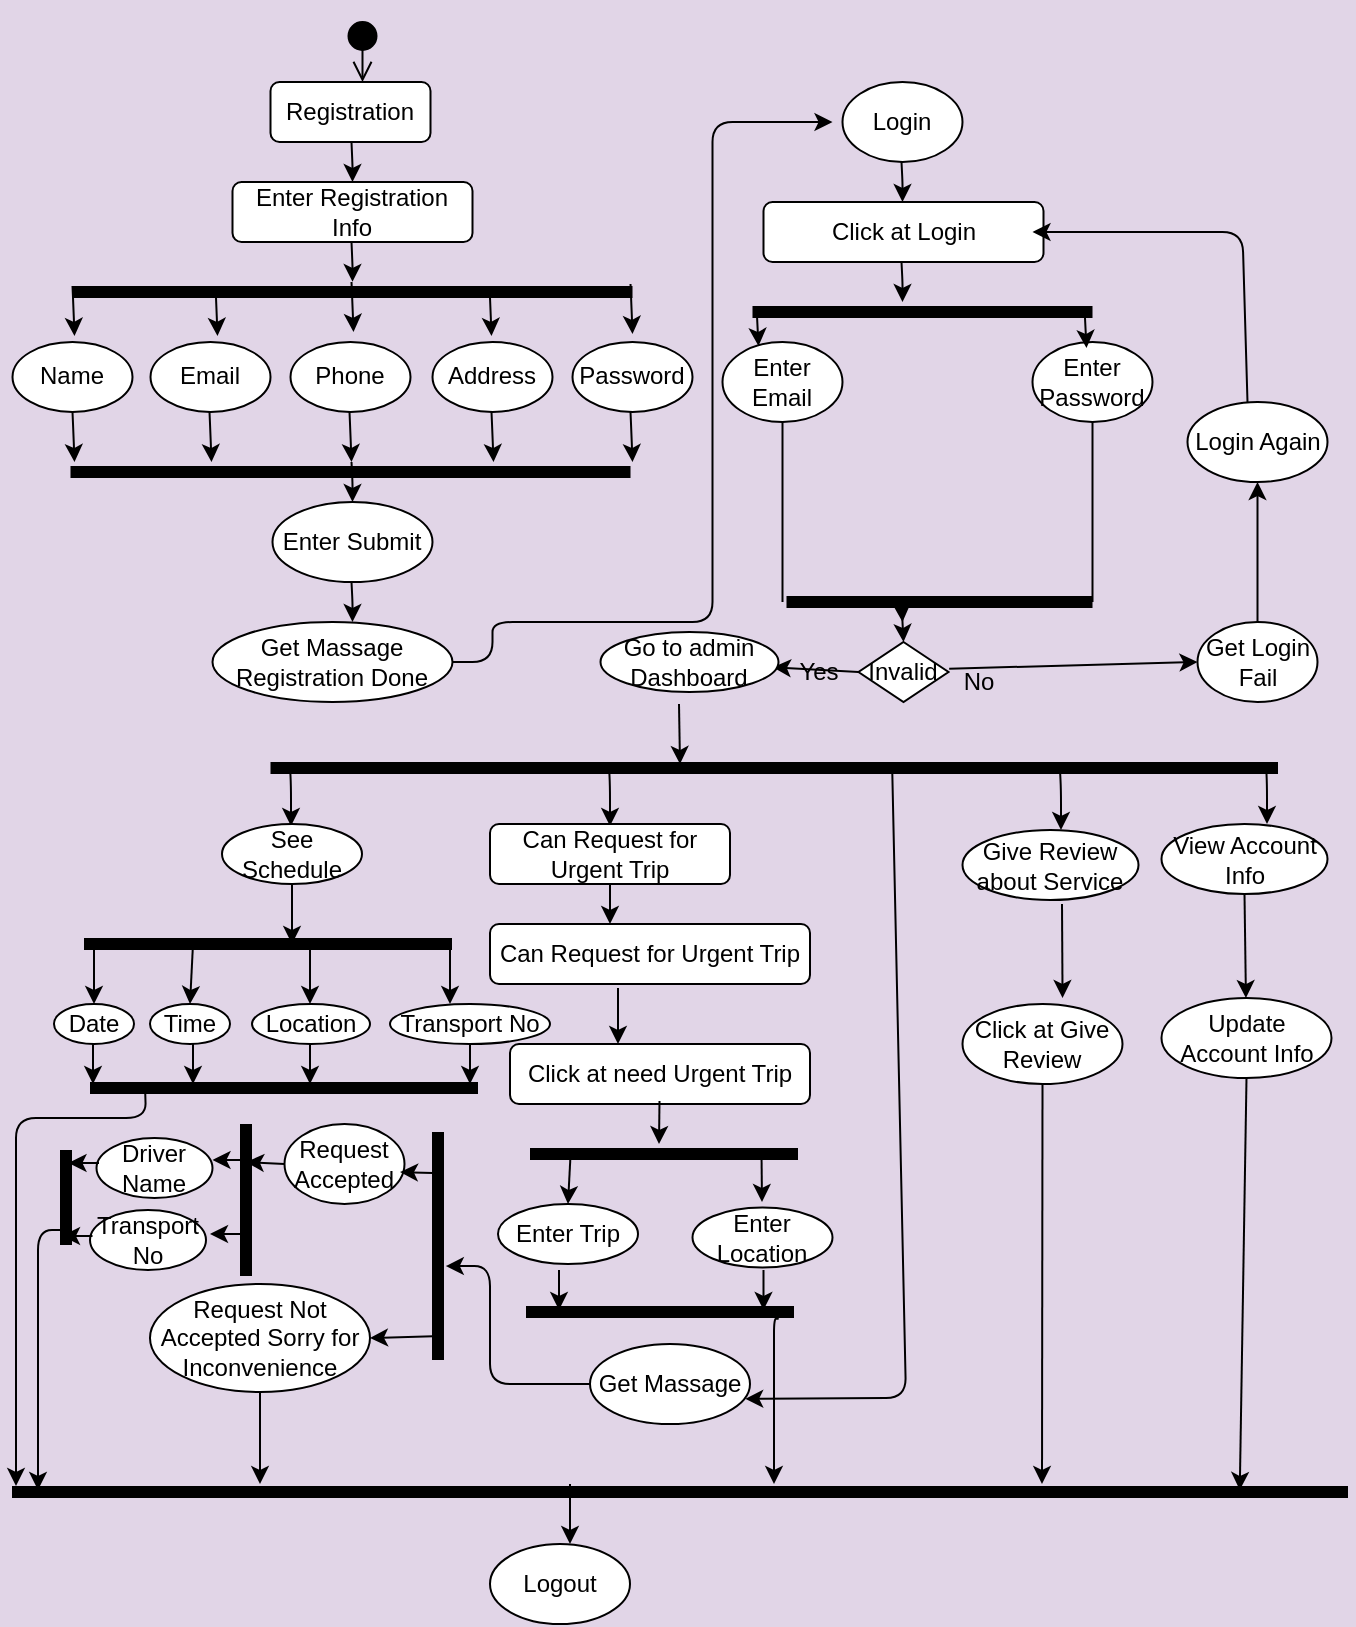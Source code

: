 <mxfile version="14.9.6" type="github">
  <diagram id="X3_P9kvmj5O2wAZmpsjR" name="Page-1">
    <mxGraphModel dx="1490" dy="613" grid="0" gridSize="10" guides="1" tooltips="1" connect="1" arrows="1" fold="1" page="1" pageScale="1" pageWidth="850" pageHeight="1100" background="#E1D5E7" math="0" shadow="0">
      <root>
        <mxCell id="0" />
        <mxCell id="1" parent="0" />
        <mxCell id="Pc33jDkhrPaaxwca0irE-56" value="" style="endArrow=classic;html=1;exitX=0.5;exitY=1;exitDx=0;exitDy=0;" parent="1" edge="1">
          <mxGeometry x="10" y="40" width="50" height="50" as="geometry">
            <mxPoint x="354.5" y="370" as="sourcePoint" />
            <mxPoint x="355" y="400" as="targetPoint" />
          </mxGeometry>
        </mxCell>
        <mxCell id="Pc33jDkhrPaaxwca0irE-58" value="" style="endArrow=classic;html=1;" parent="1" edge="1">
          <mxGeometry x="58.5" y="39" width="50" height="50" as="geometry">
            <mxPoint x="648" y="400" as="sourcePoint" />
            <mxPoint x="648.5" y="430" as="targetPoint" />
            <Array as="points">
              <mxPoint x="648.5" y="410" />
            </Array>
          </mxGeometry>
        </mxCell>
        <mxCell id="Pc33jDkhrPaaxwca0irE-59" value="" style="endArrow=classic;html=1;" parent="1" edge="1">
          <mxGeometry x="10" y="40" width="50" height="50" as="geometry">
            <mxPoint x="160" y="401" as="sourcePoint" />
            <mxPoint x="160.5" y="431" as="targetPoint" />
            <Array as="points">
              <mxPoint x="160.5" y="411" />
            </Array>
          </mxGeometry>
        </mxCell>
        <mxCell id="Pc33jDkhrPaaxwca0irE-60" value="" style="endArrow=classic;html=1;" parent="1" edge="1">
          <mxGeometry x="10" y="40" width="50" height="50" as="geometry">
            <mxPoint x="319.5" y="401" as="sourcePoint" />
            <mxPoint x="320" y="431" as="targetPoint" />
            <Array as="points">
              <mxPoint x="320" y="411" />
            </Array>
          </mxGeometry>
        </mxCell>
        <mxCell id="Pc33jDkhrPaaxwca0irE-61" value="" style="endArrow=classic;html=1;" parent="1" edge="1">
          <mxGeometry x="100" y="43" width="50" height="50" as="geometry">
            <mxPoint x="545" y="403" as="sourcePoint" />
            <mxPoint x="545.5" y="433" as="targetPoint" />
            <Array as="points">
              <mxPoint x="545.5" y="413" />
            </Array>
          </mxGeometry>
        </mxCell>
        <mxCell id="Pc33jDkhrPaaxwca0irE-62" value="See Schedule" style="ellipse;whiteSpace=wrap;html=1;" parent="1" vertex="1">
          <mxGeometry x="126" y="430" width="70" height="30" as="geometry" />
        </mxCell>
        <mxCell id="Pc33jDkhrPaaxwca0irE-63" value="Can Request for Urgent Trip" style="rounded=1;whiteSpace=wrap;html=1;" parent="1" vertex="1">
          <mxGeometry x="260" y="430" width="120" height="30" as="geometry" />
        </mxCell>
        <mxCell id="Pc33jDkhrPaaxwca0irE-64" value="Give Review about Service" style="ellipse;whiteSpace=wrap;html=1;" parent="1" vertex="1">
          <mxGeometry x="496.25" y="433" width="88" height="35" as="geometry" />
        </mxCell>
        <mxCell id="Pc33jDkhrPaaxwca0irE-65" value="View Account Info" style="ellipse;whiteSpace=wrap;html=1;" parent="1" vertex="1">
          <mxGeometry x="595.75" y="430" width="83" height="35" as="geometry" />
        </mxCell>
        <mxCell id="Pc33jDkhrPaaxwca0irE-66" value="" style="endArrow=classic;html=1;exitX=0.5;exitY=1;exitDx=0;exitDy=0;" parent="1" source="Pc33jDkhrPaaxwca0irE-62" edge="1">
          <mxGeometry x="10" y="40" width="50" height="50" as="geometry">
            <mxPoint x="390" y="570" as="sourcePoint" />
            <mxPoint x="161" y="490" as="targetPoint" />
          </mxGeometry>
        </mxCell>
        <mxCell id="Pc33jDkhrPaaxwca0irE-68" value="Date" style="ellipse;whiteSpace=wrap;html=1;" parent="1" vertex="1">
          <mxGeometry x="42" y="520" width="40" height="20" as="geometry" />
        </mxCell>
        <mxCell id="Pc33jDkhrPaaxwca0irE-69" value="" style="endArrow=classic;html=1;" parent="1" edge="1">
          <mxGeometry x="10" y="40" width="50" height="50" as="geometry">
            <mxPoint x="62" y="490" as="sourcePoint" />
            <mxPoint x="62" y="520" as="targetPoint" />
          </mxGeometry>
        </mxCell>
        <mxCell id="Pc33jDkhrPaaxwca0irE-70" value="" style="endArrow=classic;html=1;" parent="1" edge="1">
          <mxGeometry x="10" y="40" width="50" height="50" as="geometry">
            <mxPoint x="240" y="490" as="sourcePoint" />
            <mxPoint x="240" y="520" as="targetPoint" />
          </mxGeometry>
        </mxCell>
        <mxCell id="Pc33jDkhrPaaxwca0irE-71" value="Transport No" style="ellipse;whiteSpace=wrap;html=1;" parent="1" vertex="1">
          <mxGeometry x="210" y="520" width="80" height="20" as="geometry" />
        </mxCell>
        <mxCell id="Pc33jDkhrPaaxwca0irE-72" value="" style="endArrow=classic;html=1;" parent="1" edge="1">
          <mxGeometry x="10" y="40" width="50" height="50" as="geometry">
            <mxPoint x="170" y="490" as="sourcePoint" />
            <mxPoint x="170" y="520" as="targetPoint" />
          </mxGeometry>
        </mxCell>
        <mxCell id="Pc33jDkhrPaaxwca0irE-73" value="" style="endArrow=classic;html=1;entryX=0.5;entryY=0;entryDx=0;entryDy=0;" parent="1" target="Pc33jDkhrPaaxwca0irE-74" edge="1">
          <mxGeometry x="10" y="40" width="50" height="50" as="geometry">
            <mxPoint x="111.5" y="490" as="sourcePoint" />
            <mxPoint x="112" y="510" as="targetPoint" />
          </mxGeometry>
        </mxCell>
        <mxCell id="Pc33jDkhrPaaxwca0irE-74" value="Time" style="ellipse;whiteSpace=wrap;html=1;" parent="1" vertex="1">
          <mxGeometry x="90" y="520" width="40" height="20" as="geometry" />
        </mxCell>
        <mxCell id="Pc33jDkhrPaaxwca0irE-75" value="Location" style="ellipse;whiteSpace=wrap;html=1;" parent="1" vertex="1">
          <mxGeometry x="141" y="520" width="59" height="20" as="geometry" />
        </mxCell>
        <mxCell id="Pc33jDkhrPaaxwca0irE-79" value="" style="endArrow=classic;html=1;exitX=0.5;exitY=1;exitDx=0;exitDy=0;" parent="1" source="Pc33jDkhrPaaxwca0irE-71" edge="1">
          <mxGeometry x="10" y="40" width="50" height="50" as="geometry">
            <mxPoint x="410" y="640" as="sourcePoint" />
            <mxPoint x="250" y="560" as="targetPoint" />
          </mxGeometry>
        </mxCell>
        <mxCell id="Pc33jDkhrPaaxwca0irE-80" value="" style="endArrow=classic;html=1;exitX=0.5;exitY=1;exitDx=0;exitDy=0;" parent="1" edge="1">
          <mxGeometry x="10" y="40" width="50" height="50" as="geometry">
            <mxPoint x="170" y="540" as="sourcePoint" />
            <mxPoint x="170" y="560" as="targetPoint" />
          </mxGeometry>
        </mxCell>
        <mxCell id="Pc33jDkhrPaaxwca0irE-81" value="" style="endArrow=classic;html=1;exitX=0.5;exitY=1;exitDx=0;exitDy=0;" parent="1" edge="1">
          <mxGeometry x="10" y="40" width="50" height="50" as="geometry">
            <mxPoint x="111.5" y="540" as="sourcePoint" />
            <mxPoint x="111.5" y="560" as="targetPoint" />
          </mxGeometry>
        </mxCell>
        <mxCell id="Pc33jDkhrPaaxwca0irE-82" value="" style="endArrow=classic;html=1;exitX=0.5;exitY=1;exitDx=0;exitDy=0;" parent="1" edge="1">
          <mxGeometry x="10" y="40" width="50" height="50" as="geometry">
            <mxPoint x="61.5" y="540" as="sourcePoint" />
            <mxPoint x="61.5" y="560" as="targetPoint" />
          </mxGeometry>
        </mxCell>
        <mxCell id="Pc33jDkhrPaaxwca0irE-84" value="Driver Name" style="ellipse;whiteSpace=wrap;html=1;" parent="1" vertex="1">
          <mxGeometry x="63.25" y="587" width="58" height="30" as="geometry" />
        </mxCell>
        <mxCell id="Pc33jDkhrPaaxwca0irE-87" value="Transport No" style="ellipse;whiteSpace=wrap;html=1;" parent="1" vertex="1">
          <mxGeometry x="60" y="623" width="58" height="30" as="geometry" />
        </mxCell>
        <mxCell id="Pc33jDkhrPaaxwca0irE-89" value="Request Accepted" style="ellipse;whiteSpace=wrap;html=1;" parent="1" vertex="1">
          <mxGeometry x="157.25" y="580" width="60" height="40" as="geometry" />
        </mxCell>
        <mxCell id="Pc33jDkhrPaaxwca0irE-91" value="Request Not Accepted Sorry for Inconvenience" style="ellipse;whiteSpace=wrap;html=1;" parent="1" vertex="1">
          <mxGeometry x="90" y="660" width="110" height="54" as="geometry" />
        </mxCell>
        <mxCell id="Pc33jDkhrPaaxwca0irE-93" value="Get Massage" style="ellipse;whiteSpace=wrap;html=1;" parent="1" vertex="1">
          <mxGeometry x="310" y="690" width="80" height="40" as="geometry" />
        </mxCell>
        <mxCell id="Pc33jDkhrPaaxwca0irE-94" value="" style="endArrow=classic;html=1;exitX=0.5;exitY=1;exitDx=0;exitDy=0;" parent="1" source="Pc33jDkhrPaaxwca0irE-63" edge="1">
          <mxGeometry x="10" y="40" width="50" height="50" as="geometry">
            <mxPoint x="390" y="630" as="sourcePoint" />
            <mxPoint x="320" y="480" as="targetPoint" />
          </mxGeometry>
        </mxCell>
        <mxCell id="Pc33jDkhrPaaxwca0irE-95" value="Can Request for Urgent Trip" style="rounded=1;whiteSpace=wrap;html=1;" parent="1" vertex="1">
          <mxGeometry x="260" y="480" width="160" height="30" as="geometry" />
        </mxCell>
        <mxCell id="Pc33jDkhrPaaxwca0irE-96" value="" style="endArrow=classic;html=1;exitX=0.4;exitY=1.067;exitDx=0;exitDy=0;exitPerimeter=0;" parent="1" source="Pc33jDkhrPaaxwca0irE-95" edge="1">
          <mxGeometry x="10" y="40" width="50" height="50" as="geometry">
            <mxPoint x="390" y="630" as="sourcePoint" />
            <mxPoint x="324" y="540" as="targetPoint" />
          </mxGeometry>
        </mxCell>
        <mxCell id="Pc33jDkhrPaaxwca0irE-97" value="Click at need Urgent Trip" style="rounded=1;whiteSpace=wrap;html=1;" parent="1" vertex="1">
          <mxGeometry x="270" y="540" width="150" height="30" as="geometry" />
        </mxCell>
        <mxCell id="Pc33jDkhrPaaxwca0irE-98" value="" style="endArrow=classic;html=1;exitX=0.152;exitY=0.34;exitDx=0;exitDy=0;exitPerimeter=0;entryX=0.5;entryY=0;entryDx=0;entryDy=0;entryPerimeter=0;" parent="1" source="4SU39Uo8vmkIryljVOBP-79" edge="1" target="Pc33jDkhrPaaxwca0irE-100">
          <mxGeometry x="10" y="40" width="50" height="50" as="geometry">
            <mxPoint x="390" y="630" as="sourcePoint" />
            <mxPoint x="299" y="614" as="targetPoint" />
          </mxGeometry>
        </mxCell>
        <mxCell id="Pc33jDkhrPaaxwca0irE-99" value="" style="endArrow=classic;html=1;exitX=0.153;exitY=1.067;exitDx=0;exitDy=0;exitPerimeter=0;" parent="1" edge="1">
          <mxGeometry x="6.75" y="64" width="50" height="50" as="geometry">
            <mxPoint x="395.75" y="594" as="sourcePoint" />
            <mxPoint x="396" y="619" as="targetPoint" />
          </mxGeometry>
        </mxCell>
        <mxCell id="Pc33jDkhrPaaxwca0irE-100" value="Enter Trip" style="ellipse;whiteSpace=wrap;html=1;" parent="1" vertex="1">
          <mxGeometry x="264" y="620" width="70" height="30" as="geometry" />
        </mxCell>
        <mxCell id="Pc33jDkhrPaaxwca0irE-101" value="Enter Location" style="ellipse;whiteSpace=wrap;html=1;" parent="1" vertex="1">
          <mxGeometry x="361.25" y="621.75" width="70" height="30" as="geometry" />
        </mxCell>
        <mxCell id="Pc33jDkhrPaaxwca0irE-103" value="" style="endArrow=classic;html=1;" parent="1" edge="1">
          <mxGeometry x="16.75" y="73" width="50" height="50" as="geometry">
            <mxPoint x="396.75" y="653" as="sourcePoint" />
            <mxPoint x="396.75" y="673" as="targetPoint" />
          </mxGeometry>
        </mxCell>
        <mxCell id="Pc33jDkhrPaaxwca0irE-104" value="" style="endArrow=classic;html=1;" parent="1" edge="1">
          <mxGeometry x="10" y="73" width="50" height="50" as="geometry">
            <mxPoint x="294.5" y="653" as="sourcePoint" />
            <mxPoint x="294.5" y="673" as="targetPoint" />
          </mxGeometry>
        </mxCell>
        <mxCell id="Pc33jDkhrPaaxwca0irE-105" value="" style="endArrow=classic;html=1;exitX=0.943;exitY=0.84;exitDx=0;exitDy=0;exitPerimeter=0;" parent="1" edge="1" source="4SU39Uo8vmkIryljVOBP-60">
          <mxGeometry x="10" y="40" width="50" height="50" as="geometry">
            <mxPoint x="354" y="640" as="sourcePoint" />
            <mxPoint x="402" y="760" as="targetPoint" />
            <Array as="points">
              <mxPoint x="402" y="677" />
              <mxPoint x="402" y="692" />
            </Array>
          </mxGeometry>
        </mxCell>
        <mxCell id="Pc33jDkhrPaaxwca0irE-106" value="" style="endArrow=classic;html=1;" parent="1" edge="1">
          <mxGeometry x="96.0" y="46" width="50" height="50" as="geometry">
            <mxPoint x="546" y="470" as="sourcePoint" />
            <mxPoint x="546.27" y="517" as="targetPoint" />
          </mxGeometry>
        </mxCell>
        <mxCell id="Pc33jDkhrPaaxwca0irE-107" value="Click at Give Review" style="ellipse;whiteSpace=wrap;html=1;" parent="1" vertex="1">
          <mxGeometry x="496.25" y="520" width="80" height="40" as="geometry" />
        </mxCell>
        <mxCell id="Pc33jDkhrPaaxwca0irE-108" value="" style="endArrow=classic;html=1;exitX=0.5;exitY=1;exitDx=0;exitDy=0;" parent="1" source="Pc33jDkhrPaaxwca0irE-65" target="Pc33jDkhrPaaxwca0irE-109" edge="1">
          <mxGeometry x="10" y="40" width="50" height="50" as="geometry">
            <mxPoint x="390" y="620" as="sourcePoint" />
            <mxPoint x="600" y="560" as="targetPoint" />
          </mxGeometry>
        </mxCell>
        <mxCell id="Pc33jDkhrPaaxwca0irE-109" value="Update Account Info" style="ellipse;whiteSpace=wrap;html=1;" parent="1" vertex="1">
          <mxGeometry x="595.75" y="517" width="85" height="40" as="geometry" />
        </mxCell>
        <mxCell id="Pc33jDkhrPaaxwca0irE-113" value="" style="endArrow=classic;html=1;" parent="1" edge="1">
          <mxGeometry x="10" y="40" width="50" height="50" as="geometry">
            <mxPoint x="300" y="760" as="sourcePoint" />
            <mxPoint x="300" y="790" as="targetPoint" />
          </mxGeometry>
        </mxCell>
        <mxCell id="Pc33jDkhrPaaxwca0irE-114" value="Logout" style="ellipse;whiteSpace=wrap;html=1;" parent="1" vertex="1">
          <mxGeometry x="260" y="790" width="70" height="40" as="geometry" />
        </mxCell>
        <mxCell id="bTwqP_sagjMZxLhYl7U9-2" value="" style="endArrow=classic;html=1;exitX=0.5;exitY=1;exitDx=0;exitDy=0;" parent="1" source="Pc33jDkhrPaaxwca0irE-91" edge="1">
          <mxGeometry x="10" y="40" width="50" height="50" as="geometry">
            <mxPoint x="433" y="657" as="sourcePoint" />
            <mxPoint x="145" y="760" as="targetPoint" />
          </mxGeometry>
        </mxCell>
        <mxCell id="bTwqP_sagjMZxLhYl7U9-4" value="" style="endArrow=classic;html=1;" parent="1" edge="1">
          <mxGeometry x="10" y="40" width="50" height="50" as="geometry">
            <mxPoint x="48" y="633" as="sourcePoint" />
            <mxPoint x="34" y="763" as="targetPoint" />
            <Array as="points">
              <mxPoint x="34" y="633" />
            </Array>
          </mxGeometry>
        </mxCell>
        <mxCell id="bTwqP_sagjMZxLhYl7U9-6" value="" style="endArrow=classic;html=1;exitX=0.5;exitY=1;exitDx=0;exitDy=0;" parent="1" source="Pc33jDkhrPaaxwca0irE-107" edge="1">
          <mxGeometry x="10" y="40" width="50" height="50" as="geometry">
            <mxPoint x="155" y="404" as="sourcePoint" />
            <mxPoint x="536" y="760" as="targetPoint" />
          </mxGeometry>
        </mxCell>
        <mxCell id="4SU39Uo8vmkIryljVOBP-3" value="" style="endArrow=classic;html=1;" edge="1" parent="1">
          <mxGeometry x="21.25" y="39" width="50" height="50" as="geometry">
            <mxPoint x="190.75" y="249" as="sourcePoint" />
            <mxPoint x="191.25" y="269" as="targetPoint" />
            <Array as="points">
              <mxPoint x="191.25" y="259" />
            </Array>
          </mxGeometry>
        </mxCell>
        <mxCell id="4SU39Uo8vmkIryljVOBP-4" value="Get Massage Registration Done" style="ellipse;whiteSpace=wrap;html=1;" vertex="1" parent="1">
          <mxGeometry x="121.25" y="329" width="120" height="40" as="geometry" />
        </mxCell>
        <mxCell id="4SU39Uo8vmkIryljVOBP-5" value="" style="endArrow=classic;html=1;" edge="1" parent="1">
          <mxGeometry x="21.25" y="29" width="50" height="50" as="geometry">
            <mxPoint x="190.75" y="309" as="sourcePoint" />
            <mxPoint x="191.25" y="329" as="targetPoint" />
            <Array as="points">
              <mxPoint x="191.25" y="319" />
            </Array>
          </mxGeometry>
        </mxCell>
        <mxCell id="4SU39Uo8vmkIryljVOBP-6" value="Enter Submit" style="ellipse;whiteSpace=wrap;html=1;" vertex="1" parent="1">
          <mxGeometry x="151.25" y="269" width="80" height="40" as="geometry" />
        </mxCell>
        <mxCell id="4SU39Uo8vmkIryljVOBP-7" value="" style="endArrow=classic;html=1;exitX=1;exitY=0.5;exitDx=0;exitDy=0;" edge="1" parent="1" source="4SU39Uo8vmkIryljVOBP-4">
          <mxGeometry x="21.25" y="59" width="50" height="50" as="geometry">
            <mxPoint x="251.25" y="339" as="sourcePoint" />
            <mxPoint x="431.25" y="79" as="targetPoint" />
            <Array as="points">
              <mxPoint x="261.25" y="349" />
              <mxPoint x="261.25" y="329" />
              <mxPoint x="371.25" y="329" />
              <mxPoint x="371.25" y="249" />
              <mxPoint x="371.25" y="79" />
            </Array>
          </mxGeometry>
        </mxCell>
        <mxCell id="4SU39Uo8vmkIryljVOBP-8" value="Login" style="ellipse;whiteSpace=wrap;html=1;" vertex="1" parent="1">
          <mxGeometry x="436.25" y="59" width="60" height="40" as="geometry" />
        </mxCell>
        <mxCell id="4SU39Uo8vmkIryljVOBP-9" value="" style="endArrow=classic;html=1;" edge="1" parent="1">
          <mxGeometry x="21.25" y="9" width="50" height="50" as="geometry">
            <mxPoint x="465.75" y="99" as="sourcePoint" />
            <mxPoint x="466.25" y="119" as="targetPoint" />
            <Array as="points">
              <mxPoint x="466.25" y="109" />
            </Array>
          </mxGeometry>
        </mxCell>
        <mxCell id="4SU39Uo8vmkIryljVOBP-10" value="Click at Login" style="rounded=1;whiteSpace=wrap;html=1;" vertex="1" parent="1">
          <mxGeometry x="396.75" y="119" width="140" height="30" as="geometry" />
        </mxCell>
        <mxCell id="4SU39Uo8vmkIryljVOBP-11" value="" style="endArrow=classic;html=1;" edge="1" parent="1">
          <mxGeometry x="21.25" y="-1" width="50" height="50" as="geometry">
            <mxPoint x="465.75" y="149" as="sourcePoint" />
            <mxPoint x="466.25" y="169" as="targetPoint" />
            <Array as="points">
              <mxPoint x="466.25" y="159" />
            </Array>
          </mxGeometry>
        </mxCell>
        <mxCell id="4SU39Uo8vmkIryljVOBP-12" value="Enter Email" style="ellipse;whiteSpace=wrap;html=1;" vertex="1" parent="1">
          <mxGeometry x="376.25" y="189" width="60" height="40" as="geometry" />
        </mxCell>
        <mxCell id="4SU39Uo8vmkIryljVOBP-13" value="Enter Password" style="ellipse;whiteSpace=wrap;html=1;" vertex="1" parent="1">
          <mxGeometry x="531.25" y="189" width="60" height="40" as="geometry" />
        </mxCell>
        <mxCell id="4SU39Uo8vmkIryljVOBP-14" value="" style="endArrow=classic;html=1;" edge="1" parent="1">
          <mxGeometry x="47.25" y="-8" width="50" height="50" as="geometry">
            <mxPoint x="557.25" y="172" as="sourcePoint" />
            <mxPoint x="558.25" y="192" as="targetPoint" />
            <Array as="points">
              <mxPoint x="557.75" y="182" />
            </Array>
          </mxGeometry>
        </mxCell>
        <mxCell id="4SU39Uo8vmkIryljVOBP-15" value="" style="endArrow=none;html=1;entryX=0.5;entryY=1;entryDx=0;entryDy=0;" edge="1" parent="1" target="4SU39Uo8vmkIryljVOBP-12">
          <mxGeometry x="21.25" y="59" width="50" height="50" as="geometry">
            <mxPoint x="406.25" y="319" as="sourcePoint" />
            <mxPoint x="451.25" y="269" as="targetPoint" />
          </mxGeometry>
        </mxCell>
        <mxCell id="4SU39Uo8vmkIryljVOBP-16" value="" style="endArrow=none;html=1;entryX=0.5;entryY=1;entryDx=0;entryDy=0;" edge="1" parent="1" target="4SU39Uo8vmkIryljVOBP-13">
          <mxGeometry x="21.25" y="59" width="50" height="50" as="geometry">
            <mxPoint x="561.25" y="319" as="sourcePoint" />
            <mxPoint x="451.25" y="269" as="targetPoint" />
          </mxGeometry>
        </mxCell>
        <mxCell id="4SU39Uo8vmkIryljVOBP-17" value="" style="endArrow=classic;html=1;" edge="1" parent="1">
          <mxGeometry x="21.25" y="59" width="50" height="50" as="geometry">
            <mxPoint x="465.75" y="319" as="sourcePoint" />
            <mxPoint x="466.25" y="329" as="targetPoint" />
            <Array as="points">
              <mxPoint x="466.25" y="329" />
            </Array>
          </mxGeometry>
        </mxCell>
        <mxCell id="4SU39Uo8vmkIryljVOBP-18" value="Invalid" style="rhombus;whiteSpace=wrap;html=1;" vertex="1" parent="1">
          <mxGeometry x="444.25" y="339" width="45" height="30" as="geometry" />
        </mxCell>
        <mxCell id="4SU39Uo8vmkIryljVOBP-19" value="" style="endArrow=classic;html=1;exitX=0;exitY=0.5;exitDx=0;exitDy=0;entryX=-0.07;entryY=0.38;entryDx=0;entryDy=0;entryPerimeter=0;" edge="1" parent="1" source="4SU39Uo8vmkIryljVOBP-18" target="4SU39Uo8vmkIryljVOBP-21">
          <mxGeometry x="21.25" y="59" width="50" height="50" as="geometry">
            <mxPoint x="401.25" y="419" as="sourcePoint" />
            <mxPoint x="411.25" y="369" as="targetPoint" />
          </mxGeometry>
        </mxCell>
        <mxCell id="4SU39Uo8vmkIryljVOBP-20" value="Go to admin Dashboard" style="ellipse;whiteSpace=wrap;html=1;" vertex="1" parent="1">
          <mxGeometry x="315.25" y="334" width="89" height="30" as="geometry" />
        </mxCell>
        <mxCell id="4SU39Uo8vmkIryljVOBP-21" value="Yes" style="text;html=1;align=center;verticalAlign=middle;resizable=0;points=[];autosize=1;strokeColor=none;" vertex="1" parent="1">
          <mxGeometry x="404.25" y="344" width="40" height="20" as="geometry" />
        </mxCell>
        <mxCell id="4SU39Uo8vmkIryljVOBP-22" value="No" style="text;html=1;align=center;verticalAlign=middle;resizable=0;points=[];autosize=1;strokeColor=none;" vertex="1" parent="1">
          <mxGeometry x="489.25" y="349" width="30" height="20" as="geometry" />
        </mxCell>
        <mxCell id="4SU39Uo8vmkIryljVOBP-23" value="Get Login Fail" style="ellipse;whiteSpace=wrap;html=1;" vertex="1" parent="1">
          <mxGeometry x="613.75" y="329" width="60" height="40" as="geometry" />
        </mxCell>
        <mxCell id="4SU39Uo8vmkIryljVOBP-24" value="" style="endArrow=classic;html=1;entryX=0;entryY=0.5;entryDx=0;entryDy=0;exitX=0.011;exitY=0.167;exitDx=0;exitDy=0;exitPerimeter=0;" edge="1" parent="1" source="4SU39Uo8vmkIryljVOBP-22" target="4SU39Uo8vmkIryljVOBP-23">
          <mxGeometry x="21.25" y="51" width="50" height="50" as="geometry">
            <mxPoint x="488.25" y="361" as="sourcePoint" />
            <mxPoint x="581.25" y="361" as="targetPoint" />
          </mxGeometry>
        </mxCell>
        <mxCell id="4SU39Uo8vmkIryljVOBP-25" value="" style="endArrow=classic;html=1;exitX=0.5;exitY=0;exitDx=0;exitDy=0;" edge="1" parent="1">
          <mxGeometry x="16.25" y="59" width="50" height="50" as="geometry">
            <mxPoint x="638.75" y="219" as="sourcePoint" />
            <mxPoint x="531.25" y="134" as="targetPoint" />
            <Array as="points">
              <mxPoint x="636.25" y="134" />
            </Array>
          </mxGeometry>
        </mxCell>
        <mxCell id="4SU39Uo8vmkIryljVOBP-26" value="Login Again" style="ellipse;whiteSpace=wrap;html=1;" vertex="1" parent="1">
          <mxGeometry x="608.75" y="219" width="70" height="40" as="geometry" />
        </mxCell>
        <mxCell id="4SU39Uo8vmkIryljVOBP-27" value="" style="endArrow=classic;html=1;exitX=0.5;exitY=0;exitDx=0;exitDy=0;entryX=0.5;entryY=1;entryDx=0;entryDy=0;" edge="1" parent="1" source="4SU39Uo8vmkIryljVOBP-23" target="4SU39Uo8vmkIryljVOBP-26">
          <mxGeometry x="21.25" y="59" width="50" height="50" as="geometry">
            <mxPoint x="401.25" y="419" as="sourcePoint" />
            <mxPoint x="451.25" y="369" as="targetPoint" />
          </mxGeometry>
        </mxCell>
        <mxCell id="4SU39Uo8vmkIryljVOBP-28" value="Registration" style="rounded=1;whiteSpace=wrap;html=1;" vertex="1" parent="1">
          <mxGeometry x="150.25" y="59" width="80" height="30" as="geometry" />
        </mxCell>
        <mxCell id="4SU39Uo8vmkIryljVOBP-29" value="Enter Registration Info" style="rounded=1;whiteSpace=wrap;html=1;" vertex="1" parent="1">
          <mxGeometry x="131.25" y="109" width="120" height="30" as="geometry" />
        </mxCell>
        <mxCell id="4SU39Uo8vmkIryljVOBP-30" value="" style="endArrow=classic;html=1;" edge="1" parent="1">
          <mxGeometry x="21.25" y="54.142" width="50" height="58.294" as="geometry">
            <mxPoint x="190.75" y="89.118" as="sourcePoint" />
            <mxPoint x="191.25" y="109" as="targetPoint" />
            <Array as="points">
              <mxPoint x="191.25" y="100.777" />
            </Array>
          </mxGeometry>
        </mxCell>
        <mxCell id="4SU39Uo8vmkIryljVOBP-31" value="" style="endArrow=classic;html=1;" edge="1" parent="1">
          <mxGeometry x="21.25" y="34.072" width="50" height="58.294" as="geometry">
            <mxPoint x="190.75" y="139.001" as="sourcePoint" />
            <mxPoint x="191.25" y="158.93" as="targetPoint" />
            <Array as="points">
              <mxPoint x="191.25" y="150.66" />
            </Array>
          </mxGeometry>
        </mxCell>
        <mxCell id="4SU39Uo8vmkIryljVOBP-32" value="Name" style="ellipse;whiteSpace=wrap;html=1;" vertex="1" parent="1">
          <mxGeometry x="21.25" y="189.004" width="60" height="34.976" as="geometry" />
        </mxCell>
        <mxCell id="4SU39Uo8vmkIryljVOBP-33" value="Email" style="ellipse;whiteSpace=wrap;html=1;" vertex="1" parent="1">
          <mxGeometry x="90.25" y="189.004" width="60" height="34.976" as="geometry" />
        </mxCell>
        <mxCell id="4SU39Uo8vmkIryljVOBP-34" value="Phone" style="ellipse;whiteSpace=wrap;html=1;" vertex="1" parent="1">
          <mxGeometry x="160.25" y="189.004" width="60" height="34.976" as="geometry" />
        </mxCell>
        <mxCell id="4SU39Uo8vmkIryljVOBP-35" value="Address" style="ellipse;whiteSpace=wrap;html=1;" vertex="1" parent="1">
          <mxGeometry x="231.25" y="189.004" width="60" height="34.976" as="geometry" />
        </mxCell>
        <mxCell id="4SU39Uo8vmkIryljVOBP-36" value="Password" style="ellipse;whiteSpace=wrap;html=1;" vertex="1" parent="1">
          <mxGeometry x="301.25" y="189.004" width="60" height="34.976" as="geometry" />
        </mxCell>
        <mxCell id="4SU39Uo8vmkIryljVOBP-37" value="" style="html=1;verticalAlign=bottom;startArrow=circle;startFill=1;endArrow=open;startSize=6;endSize=8;" edge="1" parent="1">
          <mxGeometry x="21.25" y="28" width="80" as="geometry">
            <mxPoint x="196.25" y="28" as="sourcePoint" />
            <mxPoint x="196.25" y="59" as="targetPoint" />
          </mxGeometry>
        </mxCell>
        <mxCell id="4SU39Uo8vmkIryljVOBP-38" value="" style="shape=line;html=1;strokeWidth=6;" vertex="1" parent="1">
          <mxGeometry x="51.25" y="159" width="280" height="10" as="geometry" />
        </mxCell>
        <mxCell id="4SU39Uo8vmkIryljVOBP-39" value="" style="endArrow=classic;html=1;" edge="1" parent="1">
          <mxGeometry x="21.25" y="21.092" width="50" height="58.294" as="geometry">
            <mxPoint x="51.25" y="160.997" as="sourcePoint" />
            <mxPoint x="52.25" y="185.95" as="targetPoint" />
            <Array as="points">
              <mxPoint x="51.75" y="172.656" />
            </Array>
          </mxGeometry>
        </mxCell>
        <mxCell id="4SU39Uo8vmkIryljVOBP-40" value="" style="endArrow=classic;html=1;" edge="1" parent="1">
          <mxGeometry x="92.75" y="21.092" width="50" height="58.294" as="geometry">
            <mxPoint x="122.75" y="160.997" as="sourcePoint" />
            <mxPoint x="123.75" y="185.95" as="targetPoint" />
            <Array as="points">
              <mxPoint x="123.25" y="172.656" />
            </Array>
          </mxGeometry>
        </mxCell>
        <mxCell id="4SU39Uo8vmkIryljVOBP-41" value="" style="endArrow=classic;html=1;" edge="1" parent="1">
          <mxGeometry x="160.75" y="19.092" width="50" height="58.294" as="geometry">
            <mxPoint x="190.75" y="158.997" as="sourcePoint" />
            <mxPoint x="191.75" y="183.95" as="targetPoint" />
            <Array as="points">
              <mxPoint x="191.25" y="170.656" />
            </Array>
          </mxGeometry>
        </mxCell>
        <mxCell id="4SU39Uo8vmkIryljVOBP-42" value="" style="endArrow=classic;html=1;" edge="1" parent="1">
          <mxGeometry x="229.75" y="21.092" width="50" height="58.294" as="geometry">
            <mxPoint x="259.75" y="160.997" as="sourcePoint" />
            <mxPoint x="260.75" y="185.95" as="targetPoint" />
            <Array as="points">
              <mxPoint x="260.25" y="172.656" />
            </Array>
          </mxGeometry>
        </mxCell>
        <mxCell id="4SU39Uo8vmkIryljVOBP-43" value="" style="endArrow=classic;html=1;" edge="1" parent="1">
          <mxGeometry x="300.25" y="20.092" width="50" height="58.294" as="geometry">
            <mxPoint x="330.25" y="159.997" as="sourcePoint" />
            <mxPoint x="331.25" y="184.95" as="targetPoint" />
            <Array as="points">
              <mxPoint x="330.75" y="171.656" />
            </Array>
          </mxGeometry>
        </mxCell>
        <mxCell id="4SU39Uo8vmkIryljVOBP-44" value="" style="endArrow=classic;html=1;" edge="1" parent="1">
          <mxGeometry x="21.25" y="84.072" width="50" height="58.294" as="geometry">
            <mxPoint x="51.25" y="223.977" as="sourcePoint" />
            <mxPoint x="52.25" y="249" as="targetPoint" />
            <Array as="points">
              <mxPoint x="51.75" y="235.636" />
            </Array>
          </mxGeometry>
        </mxCell>
        <mxCell id="4SU39Uo8vmkIryljVOBP-45" value="" style="endArrow=classic;html=1;" edge="1" parent="1">
          <mxGeometry x="89.75" y="84.072" width="50" height="58.294" as="geometry">
            <mxPoint x="119.75" y="223.977" as="sourcePoint" />
            <mxPoint x="120.75" y="249" as="targetPoint" />
            <Array as="points">
              <mxPoint x="120.25" y="235.636" />
            </Array>
          </mxGeometry>
        </mxCell>
        <mxCell id="4SU39Uo8vmkIryljVOBP-46" value="" style="endArrow=classic;html=1;" edge="1" parent="1">
          <mxGeometry x="159.75" y="84.072" width="50" height="58.294" as="geometry">
            <mxPoint x="189.75" y="223.977" as="sourcePoint" />
            <mxPoint x="190.75" y="249" as="targetPoint" />
            <Array as="points">
              <mxPoint x="190.25" y="235.636" />
            </Array>
          </mxGeometry>
        </mxCell>
        <mxCell id="4SU39Uo8vmkIryljVOBP-47" value="" style="endArrow=classic;html=1;" edge="1" parent="1">
          <mxGeometry x="230.75" y="84.072" width="50" height="58.294" as="geometry">
            <mxPoint x="260.75" y="223.977" as="sourcePoint" />
            <mxPoint x="261.75" y="249" as="targetPoint" />
            <Array as="points">
              <mxPoint x="261.25" y="235.636" />
            </Array>
          </mxGeometry>
        </mxCell>
        <mxCell id="4SU39Uo8vmkIryljVOBP-48" value="" style="endArrow=classic;html=1;" edge="1" parent="1">
          <mxGeometry x="300.25" y="84.072" width="50" height="58.294" as="geometry">
            <mxPoint x="330.25" y="223.977" as="sourcePoint" />
            <mxPoint x="331.25" y="249" as="targetPoint" />
            <Array as="points">
              <mxPoint x="330.75" y="235.636" />
            </Array>
          </mxGeometry>
        </mxCell>
        <mxCell id="4SU39Uo8vmkIryljVOBP-49" value="" style="shape=line;html=1;strokeWidth=6;" vertex="1" parent="1">
          <mxGeometry x="50.25" y="249" width="280" height="10" as="geometry" />
        </mxCell>
        <mxCell id="4SU39Uo8vmkIryljVOBP-50" value="" style="shape=line;html=1;strokeWidth=6;" vertex="1" parent="1">
          <mxGeometry x="391.25" y="169" width="170" height="10" as="geometry" />
        </mxCell>
        <mxCell id="4SU39Uo8vmkIryljVOBP-51" value="" style="endArrow=classic;html=1;" edge="1" parent="1">
          <mxGeometry x="-116.75" y="-9" width="50" height="50" as="geometry">
            <mxPoint x="393.25" y="171" as="sourcePoint" />
            <mxPoint x="394.25" y="191" as="targetPoint" />
            <Array as="points">
              <mxPoint x="393.75" y="181" />
            </Array>
          </mxGeometry>
        </mxCell>
        <mxCell id="4SU39Uo8vmkIryljVOBP-52" value="" style="endArrow=classic;html=1;" edge="1" parent="1">
          <mxGeometry x="-44.25" y="139" width="50" height="50" as="geometry">
            <mxPoint x="465.75" y="319" as="sourcePoint" />
            <mxPoint x="466.75" y="339" as="targetPoint" />
            <Array as="points">
              <mxPoint x="466.25" y="329" />
            </Array>
          </mxGeometry>
        </mxCell>
        <mxCell id="4SU39Uo8vmkIryljVOBP-53" value="" style="shape=line;html=1;strokeWidth=6;" vertex="1" parent="1">
          <mxGeometry x="408.25" y="314" width="153" height="10" as="geometry" />
        </mxCell>
        <mxCell id="4SU39Uo8vmkIryljVOBP-55" value="" style="shape=line;html=1;strokeWidth=6;" vertex="1" parent="1">
          <mxGeometry x="150.25" y="397" width="503.75" height="10" as="geometry" />
        </mxCell>
        <mxCell id="4SU39Uo8vmkIryljVOBP-56" value="" style="shape=line;html=1;strokeWidth=6;" vertex="1" parent="1">
          <mxGeometry x="57" y="485" width="184" height="10" as="geometry" />
        </mxCell>
        <mxCell id="4SU39Uo8vmkIryljVOBP-57" value="" style="shape=line;html=1;strokeWidth=6;" vertex="1" parent="1">
          <mxGeometry x="60" y="557" width="194" height="10" as="geometry" />
        </mxCell>
        <mxCell id="4SU39Uo8vmkIryljVOBP-58" value="" style="shape=line;html=1;strokeWidth=6;" vertex="1" parent="1">
          <mxGeometry x="21" y="759" width="668" height="10" as="geometry" />
        </mxCell>
        <mxCell id="4SU39Uo8vmkIryljVOBP-59" value="" style="endArrow=classic;html=1;exitX=0.5;exitY=1;exitDx=0;exitDy=0;entryX=0.919;entryY=0.4;entryDx=0;entryDy=0;entryPerimeter=0;" edge="1" parent="1" source="Pc33jDkhrPaaxwca0irE-109" target="4SU39Uo8vmkIryljVOBP-58">
          <mxGeometry width="50" height="50" relative="1" as="geometry">
            <mxPoint x="399" y="523" as="sourcePoint" />
            <mxPoint x="513" y="761" as="targetPoint" />
          </mxGeometry>
        </mxCell>
        <mxCell id="4SU39Uo8vmkIryljVOBP-60" value="" style="shape=line;html=1;strokeWidth=6;" vertex="1" parent="1">
          <mxGeometry x="278" y="669" width="134" height="10" as="geometry" />
        </mxCell>
        <mxCell id="4SU39Uo8vmkIryljVOBP-62" value="" style="shape=line;html=1;strokeWidth=6;rotation=-90;" vertex="1" parent="1">
          <mxGeometry x="177" y="636" width="114" height="10" as="geometry" />
        </mxCell>
        <mxCell id="4SU39Uo8vmkIryljVOBP-65" value="" style="endArrow=classic;html=1;exitX=0;exitY=0.5;exitDx=0;exitDy=0;" edge="1" parent="1" source="Pc33jDkhrPaaxwca0irE-89">
          <mxGeometry x="40" y="70" width="50" height="50" as="geometry">
            <mxPoint x="160" y="660" as="sourcePoint" />
            <mxPoint x="138" y="599" as="targetPoint" />
          </mxGeometry>
        </mxCell>
        <mxCell id="4SU39Uo8vmkIryljVOBP-66" value="" style="shape=line;html=1;strokeWidth=6;rotation=-90;" vertex="1" parent="1">
          <mxGeometry x="100" y="613" width="76" height="10" as="geometry" />
        </mxCell>
        <mxCell id="4SU39Uo8vmkIryljVOBP-67" value="" style="endArrow=classic;html=1;" edge="1" parent="1">
          <mxGeometry x="16.5" y="8" width="50" height="50" as="geometry">
            <mxPoint x="136.5" y="598" as="sourcePoint" />
            <mxPoint x="121.25" y="598" as="targetPoint" />
          </mxGeometry>
        </mxCell>
        <mxCell id="4SU39Uo8vmkIryljVOBP-69" value="" style="endArrow=classic;html=1;" edge="1" parent="1">
          <mxGeometry x="15.25" y="45" width="50" height="50" as="geometry">
            <mxPoint x="135.25" y="635" as="sourcePoint" />
            <mxPoint x="120" y="635" as="targetPoint" />
          </mxGeometry>
        </mxCell>
        <mxCell id="4SU39Uo8vmkIryljVOBP-70" value="" style="endArrow=classic;html=1;exitX=0.617;exitY=0.36;exitDx=0;exitDy=0;exitPerimeter=0;entryX=0.97;entryY=0.685;entryDx=0;entryDy=0;entryPerimeter=0;" edge="1" parent="1" source="4SU39Uo8vmkIryljVOBP-55" target="Pc33jDkhrPaaxwca0irE-93">
          <mxGeometry width="50" height="50" relative="1" as="geometry">
            <mxPoint x="484.25" y="527" as="sourcePoint" />
            <mxPoint x="393" y="717" as="targetPoint" />
            <Array as="points">
              <mxPoint x="468" y="717" />
            </Array>
          </mxGeometry>
        </mxCell>
        <mxCell id="4SU39Uo8vmkIryljVOBP-71" value="" style="endArrow=classic;html=1;exitX=0;exitY=0.5;exitDx=0;exitDy=0;entryX=0.412;entryY=0.89;entryDx=0;entryDy=0;entryPerimeter=0;" edge="1" parent="1" source="Pc33jDkhrPaaxwca0irE-93" target="4SU39Uo8vmkIryljVOBP-62">
          <mxGeometry width="50" height="50" relative="1" as="geometry">
            <mxPoint x="399" y="723" as="sourcePoint" />
            <mxPoint x="449" y="673" as="targetPoint" />
            <Array as="points">
              <mxPoint x="260" y="710" />
              <mxPoint x="260" y="651" />
            </Array>
          </mxGeometry>
        </mxCell>
        <mxCell id="4SU39Uo8vmkIryljVOBP-72" value="" style="endArrow=classic;html=1;exitX=0.819;exitY=0.74;exitDx=0;exitDy=0;exitPerimeter=0;" edge="1" parent="1" source="4SU39Uo8vmkIryljVOBP-62">
          <mxGeometry width="50" height="50" relative="1" as="geometry">
            <mxPoint x="399" y="723" as="sourcePoint" />
            <mxPoint x="215" y="604" as="targetPoint" />
          </mxGeometry>
        </mxCell>
        <mxCell id="4SU39Uo8vmkIryljVOBP-73" value="" style="endArrow=classic;html=1;exitX=0.104;exitY=0.26;exitDx=0;exitDy=0;exitPerimeter=0;entryX=1;entryY=0.5;entryDx=0;entryDy=0;" edge="1" parent="1" source="4SU39Uo8vmkIryljVOBP-62" target="Pc33jDkhrPaaxwca0irE-91">
          <mxGeometry width="50" height="50" relative="1" as="geometry">
            <mxPoint x="399" y="723" as="sourcePoint" />
            <mxPoint x="202" y="621" as="targetPoint" />
          </mxGeometry>
        </mxCell>
        <mxCell id="4SU39Uo8vmkIryljVOBP-75" value="" style="endArrow=classic;html=1;" edge="1" parent="1">
          <mxGeometry x="-55.5" y="9.5" width="50" height="50" as="geometry">
            <mxPoint x="64.5" y="599.5" as="sourcePoint" />
            <mxPoint x="49.25" y="599.5" as="targetPoint" />
          </mxGeometry>
        </mxCell>
        <mxCell id="4SU39Uo8vmkIryljVOBP-76" value="" style="endArrow=classic;html=1;" edge="1" parent="1">
          <mxGeometry x="-58.75" y="46" width="50" height="50" as="geometry">
            <mxPoint x="61.25" y="636" as="sourcePoint" />
            <mxPoint x="46" y="636" as="targetPoint" />
          </mxGeometry>
        </mxCell>
        <mxCell id="4SU39Uo8vmkIryljVOBP-77" value="" style="shape=line;html=1;strokeWidth=6;rotation=-90;" vertex="1" parent="1">
          <mxGeometry x="24.25" y="611.75" width="47.5" height="10" as="geometry" />
        </mxCell>
        <mxCell id="4SU39Uo8vmkIryljVOBP-78" value="" style="endArrow=classic;html=1;exitX=0.142;exitY=0.52;exitDx=0;exitDy=0;exitPerimeter=0;" edge="1" parent="1" source="4SU39Uo8vmkIryljVOBP-57">
          <mxGeometry width="50" height="50" relative="1" as="geometry">
            <mxPoint x="399" y="723" as="sourcePoint" />
            <mxPoint x="23" y="761" as="targetPoint" />
            <Array as="points">
              <mxPoint x="88" y="577" />
              <mxPoint x="23" y="577" />
            </Array>
          </mxGeometry>
        </mxCell>
        <mxCell id="4SU39Uo8vmkIryljVOBP-79" value="" style="shape=line;html=1;strokeWidth=6;" vertex="1" parent="1">
          <mxGeometry x="280" y="590" width="134" height="10" as="geometry" />
        </mxCell>
        <mxCell id="4SU39Uo8vmkIryljVOBP-80" value="" style="endArrow=classic;html=1;" edge="1" parent="1">
          <mxGeometry x="224.75" y="-21.5" width="50" height="50" as="geometry">
            <mxPoint x="344.75" y="568.5" as="sourcePoint" />
            <mxPoint x="344.5" y="590" as="targetPoint" />
          </mxGeometry>
        </mxCell>
      </root>
    </mxGraphModel>
  </diagram>
</mxfile>

